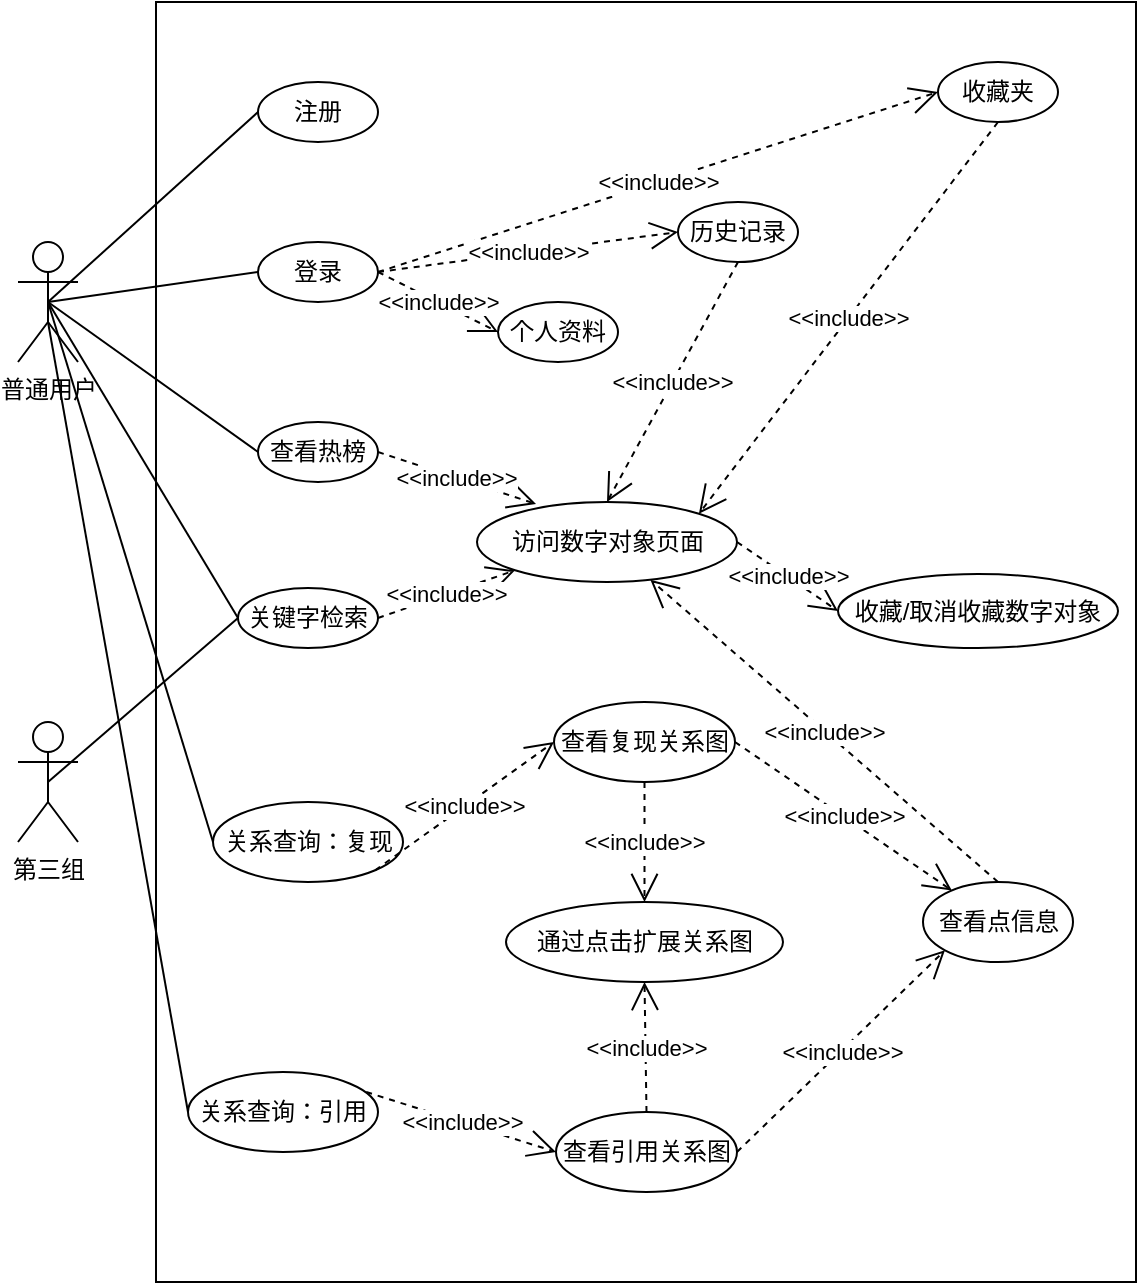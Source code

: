 <mxfile version="21.0.10" type="github">
  <diagram name="第 1 页" id="CPDh3F0OTr8-7Epfm1y_">
    <mxGraphModel dx="954" dy="647" grid="1" gridSize="10" guides="1" tooltips="1" connect="1" arrows="1" fold="1" page="1" pageScale="1" pageWidth="827" pageHeight="1169" math="0" shadow="0">
      <root>
        <mxCell id="0" />
        <mxCell id="1" parent="0" />
        <mxCell id="gbnUb4qAGBUcAGRf-OXF-1" value="" style="rounded=0;whiteSpace=wrap;html=1;" parent="1" vertex="1">
          <mxGeometry x="169" y="10" width="490" height="640" as="geometry" />
        </mxCell>
        <mxCell id="gbnUb4qAGBUcAGRf-OXF-2" value="普通用户" style="shape=umlActor;verticalLabelPosition=bottom;verticalAlign=top;html=1;" parent="1" vertex="1">
          <mxGeometry x="100" y="130" width="30" height="60" as="geometry" />
        </mxCell>
        <mxCell id="gbnUb4qAGBUcAGRf-OXF-9" value="注册" style="ellipse;whiteSpace=wrap;html=1;" parent="1" vertex="1">
          <mxGeometry x="220" y="50" width="60" height="30" as="geometry" />
        </mxCell>
        <mxCell id="gbnUb4qAGBUcAGRf-OXF-10" value="登录" style="ellipse;whiteSpace=wrap;html=1;" parent="1" vertex="1">
          <mxGeometry x="220" y="130" width="60" height="30" as="geometry" />
        </mxCell>
        <mxCell id="gbnUb4qAGBUcAGRf-OXF-11" value="收藏夹" style="ellipse;whiteSpace=wrap;html=1;" parent="1" vertex="1">
          <mxGeometry x="560" y="40" width="60" height="30" as="geometry" />
        </mxCell>
        <mxCell id="gbnUb4qAGBUcAGRf-OXF-12" value="历史记录" style="ellipse;whiteSpace=wrap;html=1;" parent="1" vertex="1">
          <mxGeometry x="430" y="110" width="60" height="30" as="geometry" />
        </mxCell>
        <mxCell id="gbnUb4qAGBUcAGRf-OXF-13" value="个人资料" style="ellipse;whiteSpace=wrap;html=1;" parent="1" vertex="1">
          <mxGeometry x="340" y="160" width="60" height="30" as="geometry" />
        </mxCell>
        <mxCell id="gbnUb4qAGBUcAGRf-OXF-27" value="查看热榜" style="ellipse;whiteSpace=wrap;html=1;" parent="1" vertex="1">
          <mxGeometry x="220" y="220" width="60" height="30" as="geometry" />
        </mxCell>
        <mxCell id="gbnUb4qAGBUcAGRf-OXF-29" value="" style="endArrow=none;html=1;rounded=0;exitX=0.5;exitY=0.5;exitDx=0;exitDy=0;exitPerimeter=0;entryX=0;entryY=0.5;entryDx=0;entryDy=0;" parent="1" source="gbnUb4qAGBUcAGRf-OXF-2" target="gbnUb4qAGBUcAGRf-OXF-9" edge="1">
          <mxGeometry relative="1" as="geometry">
            <mxPoint x="330" y="310" as="sourcePoint" />
            <mxPoint x="490" y="310" as="targetPoint" />
          </mxGeometry>
        </mxCell>
        <mxCell id="gbnUb4qAGBUcAGRf-OXF-32" value="关键字检索" style="ellipse;whiteSpace=wrap;html=1;" parent="1" vertex="1">
          <mxGeometry x="210" y="303" width="70" height="30" as="geometry" />
        </mxCell>
        <mxCell id="gbnUb4qAGBUcAGRf-OXF-33" value="关系查询：复现" style="ellipse;whiteSpace=wrap;html=1;" parent="1" vertex="1">
          <mxGeometry x="197.5" y="410" width="95" height="40" as="geometry" />
        </mxCell>
        <mxCell id="gbnUb4qAGBUcAGRf-OXF-34" value="关系查询：引用" style="ellipse;whiteSpace=wrap;html=1;" parent="1" vertex="1">
          <mxGeometry x="185" y="545" width="95" height="40" as="geometry" />
        </mxCell>
        <mxCell id="gbnUb4qAGBUcAGRf-OXF-35" value="访问数字对象页面" style="ellipse;whiteSpace=wrap;html=1;" parent="1" vertex="1">
          <mxGeometry x="329.5" y="260" width="130" height="40" as="geometry" />
        </mxCell>
        <mxCell id="gbnUb4qAGBUcAGRf-OXF-39" value="收藏/&lt;span style=&quot;white-space: pre;&quot;&gt;取消收藏&lt;/span&gt;数字对象" style="ellipse;whiteSpace=wrap;html=1;" parent="1" vertex="1">
          <mxGeometry x="510" y="296" width="140" height="37" as="geometry" />
        </mxCell>
        <mxCell id="gbnUb4qAGBUcAGRf-OXF-41" value="查看复现关系图" style="ellipse;whiteSpace=wrap;html=1;" parent="1" vertex="1">
          <mxGeometry x="368" y="360" width="90.5" height="40" as="geometry" />
        </mxCell>
        <mxCell id="gbnUb4qAGBUcAGRf-OXF-42" value="查看点信息" style="ellipse;whiteSpace=wrap;html=1;" parent="1" vertex="1">
          <mxGeometry x="552.5" y="450" width="75" height="40" as="geometry" />
        </mxCell>
        <mxCell id="gbnUb4qAGBUcAGRf-OXF-50" value="" style="endArrow=none;html=1;rounded=0;exitX=0.5;exitY=0.5;exitDx=0;exitDy=0;exitPerimeter=0;entryX=0;entryY=0.5;entryDx=0;entryDy=0;" parent="1" source="gbnUb4qAGBUcAGRf-OXF-2" target="gbnUb4qAGBUcAGRf-OXF-10" edge="1">
          <mxGeometry relative="1" as="geometry">
            <mxPoint x="125" y="320" as="sourcePoint" />
            <mxPoint x="230" y="75" as="targetPoint" />
          </mxGeometry>
        </mxCell>
        <mxCell id="gbnUb4qAGBUcAGRf-OXF-51" value="" style="endArrow=none;html=1;rounded=0;exitX=0.5;exitY=0.5;exitDx=0;exitDy=0;exitPerimeter=0;entryX=0;entryY=0.5;entryDx=0;entryDy=0;" parent="1" source="gbnUb4qAGBUcAGRf-OXF-2" target="gbnUb4qAGBUcAGRf-OXF-27" edge="1">
          <mxGeometry relative="1" as="geometry">
            <mxPoint x="135" y="330" as="sourcePoint" />
            <mxPoint x="240" y="85" as="targetPoint" />
          </mxGeometry>
        </mxCell>
        <mxCell id="gbnUb4qAGBUcAGRf-OXF-52" value="" style="endArrow=none;html=1;rounded=0;exitX=0.5;exitY=0.5;exitDx=0;exitDy=0;exitPerimeter=0;entryX=0;entryY=0.5;entryDx=0;entryDy=0;" parent="1" source="gbnUb4qAGBUcAGRf-OXF-2" target="gbnUb4qAGBUcAGRf-OXF-32" edge="1">
          <mxGeometry relative="1" as="geometry">
            <mxPoint x="145" y="340" as="sourcePoint" />
            <mxPoint x="250" y="95" as="targetPoint" />
          </mxGeometry>
        </mxCell>
        <mxCell id="gbnUb4qAGBUcAGRf-OXF-53" value="" style="endArrow=none;html=1;rounded=0;exitX=0.5;exitY=0.5;exitDx=0;exitDy=0;exitPerimeter=0;entryX=0;entryY=0.5;entryDx=0;entryDy=0;" parent="1" source="gbnUb4qAGBUcAGRf-OXF-2" target="gbnUb4qAGBUcAGRf-OXF-33" edge="1">
          <mxGeometry relative="1" as="geometry">
            <mxPoint x="155" y="350" as="sourcePoint" />
            <mxPoint x="260" y="105" as="targetPoint" />
          </mxGeometry>
        </mxCell>
        <mxCell id="gbnUb4qAGBUcAGRf-OXF-54" value="" style="endArrow=none;html=1;rounded=0;exitX=0.5;exitY=0.667;exitDx=0;exitDy=0;exitPerimeter=0;entryX=0;entryY=0.5;entryDx=0;entryDy=0;" parent="1" source="gbnUb4qAGBUcAGRf-OXF-2" target="gbnUb4qAGBUcAGRf-OXF-34" edge="1">
          <mxGeometry relative="1" as="geometry">
            <mxPoint x="165" y="360" as="sourcePoint" />
            <mxPoint x="270" y="115" as="targetPoint" />
          </mxGeometry>
        </mxCell>
        <mxCell id="-1S2Ly6XtDswAiBdCN0C-1" value="&amp;lt;&amp;lt;include&amp;gt;&amp;gt;" style="endArrow=open;endSize=12;dashed=1;html=1;rounded=0;exitX=1;exitY=0.5;exitDx=0;exitDy=0;entryX=0;entryY=0.5;entryDx=0;entryDy=0;" edge="1" parent="1" source="gbnUb4qAGBUcAGRf-OXF-10" target="gbnUb4qAGBUcAGRf-OXF-11">
          <mxGeometry width="160" relative="1" as="geometry">
            <mxPoint x="330" y="330" as="sourcePoint" />
            <mxPoint x="490" y="330" as="targetPoint" />
          </mxGeometry>
        </mxCell>
        <mxCell id="-1S2Ly6XtDswAiBdCN0C-2" value="&amp;lt;&amp;lt;include&amp;gt;&amp;gt;" style="endArrow=open;endSize=12;dashed=1;html=1;rounded=0;exitX=1;exitY=0.5;exitDx=0;exitDy=0;entryX=0;entryY=0.5;entryDx=0;entryDy=0;" edge="1" parent="1" source="gbnUb4qAGBUcAGRf-OXF-10" target="gbnUb4qAGBUcAGRf-OXF-12">
          <mxGeometry width="160" relative="1" as="geometry">
            <mxPoint x="290" y="155" as="sourcePoint" />
            <mxPoint x="570" y="65" as="targetPoint" />
          </mxGeometry>
        </mxCell>
        <mxCell id="-1S2Ly6XtDswAiBdCN0C-3" value="&amp;lt;&amp;lt;include&amp;gt;&amp;gt;" style="endArrow=open;endSize=12;dashed=1;html=1;rounded=0;exitX=1;exitY=0.5;exitDx=0;exitDy=0;entryX=0;entryY=0.5;entryDx=0;entryDy=0;" edge="1" parent="1" source="gbnUb4qAGBUcAGRf-OXF-10" target="gbnUb4qAGBUcAGRf-OXF-13">
          <mxGeometry width="160" relative="1" as="geometry">
            <mxPoint x="300" y="165" as="sourcePoint" />
            <mxPoint x="580" y="75" as="targetPoint" />
          </mxGeometry>
        </mxCell>
        <mxCell id="-1S2Ly6XtDswAiBdCN0C-4" value="&amp;lt;&amp;lt;include&amp;gt;&amp;gt;" style="endArrow=open;endSize=12;dashed=1;html=1;rounded=0;exitX=0.5;exitY=1;exitDx=0;exitDy=0;entryX=0.5;entryY=0;entryDx=0;entryDy=0;" edge="1" parent="1" source="gbnUb4qAGBUcAGRf-OXF-12" target="gbnUb4qAGBUcAGRf-OXF-35">
          <mxGeometry width="160" relative="1" as="geometry">
            <mxPoint x="310" y="175" as="sourcePoint" />
            <mxPoint x="590" y="85" as="targetPoint" />
          </mxGeometry>
        </mxCell>
        <mxCell id="-1S2Ly6XtDswAiBdCN0C-6" value="&amp;lt;&amp;lt;include&amp;gt;&amp;gt;" style="endArrow=open;endSize=12;dashed=1;html=1;rounded=0;exitX=0.5;exitY=1;exitDx=0;exitDy=0;entryX=1;entryY=0;entryDx=0;entryDy=0;" edge="1" parent="1" source="gbnUb4qAGBUcAGRf-OXF-11" target="gbnUb4qAGBUcAGRf-OXF-35">
          <mxGeometry width="160" relative="1" as="geometry">
            <mxPoint x="470" y="150" as="sourcePoint" />
            <mxPoint x="405" y="270" as="targetPoint" />
          </mxGeometry>
        </mxCell>
        <mxCell id="-1S2Ly6XtDswAiBdCN0C-7" value="&amp;lt;&amp;lt;include&amp;gt;&amp;gt;" style="endArrow=open;endSize=12;dashed=1;html=1;rounded=0;exitX=1;exitY=0.5;exitDx=0;exitDy=0;entryX=0.227;entryY=0.025;entryDx=0;entryDy=0;entryPerimeter=0;" edge="1" parent="1" source="gbnUb4qAGBUcAGRf-OXF-27" target="gbnUb4qAGBUcAGRf-OXF-35">
          <mxGeometry width="160" relative="1" as="geometry">
            <mxPoint x="480" y="160" as="sourcePoint" />
            <mxPoint x="415" y="280" as="targetPoint" />
          </mxGeometry>
        </mxCell>
        <mxCell id="-1S2Ly6XtDswAiBdCN0C-8" value="&amp;lt;&amp;lt;include&amp;gt;&amp;gt;" style="endArrow=open;endSize=12;dashed=1;html=1;rounded=0;exitX=1;exitY=0.5;exitDx=0;exitDy=0;entryX=0;entryY=1;entryDx=0;entryDy=0;" edge="1" parent="1" source="gbnUb4qAGBUcAGRf-OXF-32" target="gbnUb4qAGBUcAGRf-OXF-35">
          <mxGeometry width="160" relative="1" as="geometry">
            <mxPoint x="490" y="170" as="sourcePoint" />
            <mxPoint x="425" y="290" as="targetPoint" />
          </mxGeometry>
        </mxCell>
        <mxCell id="-1S2Ly6XtDswAiBdCN0C-11" value="&amp;lt;&amp;lt;include&amp;gt;&amp;gt;" style="endArrow=open;endSize=12;dashed=1;html=1;rounded=0;exitX=1;exitY=0.5;exitDx=0;exitDy=0;entryX=0;entryY=0.5;entryDx=0;entryDy=0;" edge="1" parent="1" source="gbnUb4qAGBUcAGRf-OXF-35" target="gbnUb4qAGBUcAGRf-OXF-39">
          <mxGeometry width="160" relative="1" as="geometry">
            <mxPoint x="310" y="348" as="sourcePoint" />
            <mxPoint x="379" y="324" as="targetPoint" />
          </mxGeometry>
        </mxCell>
        <mxCell id="-1S2Ly6XtDswAiBdCN0C-14" value="&amp;lt;&amp;lt;include&amp;gt;&amp;gt;" style="endArrow=open;endSize=12;dashed=1;html=1;rounded=0;exitX=1;exitY=1;exitDx=0;exitDy=0;entryX=0;entryY=0.5;entryDx=0;entryDy=0;" edge="1" parent="1" source="gbnUb4qAGBUcAGRf-OXF-33" target="gbnUb4qAGBUcAGRf-OXF-41">
          <mxGeometry width="160" relative="1" as="geometry">
            <mxPoint x="480" y="300" as="sourcePoint" />
            <mxPoint x="530" y="335" as="targetPoint" />
          </mxGeometry>
        </mxCell>
        <mxCell id="-1S2Ly6XtDswAiBdCN0C-15" value="&amp;lt;&amp;lt;include&amp;gt;&amp;gt;" style="endArrow=open;endSize=12;dashed=1;html=1;rounded=0;exitX=0.938;exitY=0.25;exitDx=0;exitDy=0;entryX=0;entryY=0.5;entryDx=0;entryDy=0;exitPerimeter=0;" edge="1" parent="1" source="gbnUb4qAGBUcAGRf-OXF-34" target="-1S2Ly6XtDswAiBdCN0C-19">
          <mxGeometry width="160" relative="1" as="geometry">
            <mxPoint x="306" y="454" as="sourcePoint" />
            <mxPoint x="344" y="496" as="targetPoint" />
          </mxGeometry>
        </mxCell>
        <mxCell id="-1S2Ly6XtDswAiBdCN0C-17" value="&amp;lt;&amp;lt;include&amp;gt;&amp;gt;" style="endArrow=open;endSize=12;dashed=1;html=1;rounded=0;exitX=1;exitY=0.5;exitDx=0;exitDy=0;" edge="1" parent="1" source="gbnUb4qAGBUcAGRf-OXF-41" target="gbnUb4qAGBUcAGRf-OXF-42">
          <mxGeometry width="160" relative="1" as="geometry">
            <mxPoint x="455" y="510" as="sourcePoint" />
            <mxPoint x="509" y="566" as="targetPoint" />
          </mxGeometry>
        </mxCell>
        <mxCell id="-1S2Ly6XtDswAiBdCN0C-19" value="查看引用关系图" style="ellipse;whiteSpace=wrap;html=1;" vertex="1" parent="1">
          <mxGeometry x="369" y="565" width="90.5" height="40" as="geometry" />
        </mxCell>
        <mxCell id="-1S2Ly6XtDswAiBdCN0C-23" value="&amp;lt;&amp;lt;include&amp;gt;&amp;gt;" style="endArrow=open;endSize=12;dashed=1;html=1;rounded=0;exitX=1;exitY=0.5;exitDx=0;exitDy=0;entryX=0;entryY=1;entryDx=0;entryDy=0;" edge="1" parent="1" source="-1S2Ly6XtDswAiBdCN0C-19" target="gbnUb4qAGBUcAGRf-OXF-42">
          <mxGeometry width="160" relative="1" as="geometry">
            <mxPoint x="289" y="454" as="sourcePoint" />
            <mxPoint x="378" y="390" as="targetPoint" />
          </mxGeometry>
        </mxCell>
        <mxCell id="-1S2Ly6XtDswAiBdCN0C-24" value="通过点击扩展关系图" style="ellipse;whiteSpace=wrap;html=1;" vertex="1" parent="1">
          <mxGeometry x="344" y="460" width="138.5" height="40" as="geometry" />
        </mxCell>
        <mxCell id="-1S2Ly6XtDswAiBdCN0C-25" value="&amp;lt;&amp;lt;include&amp;gt;&amp;gt;" style="endArrow=open;endSize=12;dashed=1;html=1;rounded=0;exitX=0.5;exitY=0;exitDx=0;exitDy=0;entryX=0.5;entryY=1;entryDx=0;entryDy=0;" edge="1" parent="1" source="-1S2Ly6XtDswAiBdCN0C-19" target="-1S2Ly6XtDswAiBdCN0C-24">
          <mxGeometry width="160" relative="1" as="geometry">
            <mxPoint x="470" y="595" as="sourcePoint" />
            <mxPoint x="573" y="494" as="targetPoint" />
          </mxGeometry>
        </mxCell>
        <mxCell id="-1S2Ly6XtDswAiBdCN0C-26" value="&amp;lt;&amp;lt;include&amp;gt;&amp;gt;" style="endArrow=open;endSize=12;dashed=1;html=1;rounded=0;exitX=0.5;exitY=1;exitDx=0;exitDy=0;entryX=0.5;entryY=0;entryDx=0;entryDy=0;" edge="1" parent="1" source="gbnUb4qAGBUcAGRf-OXF-41" target="-1S2Ly6XtDswAiBdCN0C-24">
          <mxGeometry width="160" relative="1" as="geometry">
            <mxPoint x="480" y="605" as="sourcePoint" />
            <mxPoint x="583" y="504" as="targetPoint" />
          </mxGeometry>
        </mxCell>
        <mxCell id="-1S2Ly6XtDswAiBdCN0C-27" value="&amp;lt;&amp;lt;include&amp;gt;&amp;gt;" style="endArrow=open;endSize=12;dashed=1;html=1;rounded=0;exitX=0.5;exitY=0;exitDx=0;exitDy=0;" edge="1" parent="1" source="gbnUb4qAGBUcAGRf-OXF-42" target="gbnUb4qAGBUcAGRf-OXF-35">
          <mxGeometry width="160" relative="1" as="geometry">
            <mxPoint x="490" y="615" as="sourcePoint" />
            <mxPoint x="593" y="514" as="targetPoint" />
          </mxGeometry>
        </mxCell>
        <mxCell id="-1S2Ly6XtDswAiBdCN0C-28" value="第三组" style="shape=umlActor;verticalLabelPosition=bottom;verticalAlign=top;html=1;" vertex="1" parent="1">
          <mxGeometry x="100" y="370" width="30" height="60" as="geometry" />
        </mxCell>
        <mxCell id="-1S2Ly6XtDswAiBdCN0C-29" value="" style="endArrow=none;html=1;rounded=0;exitX=0.5;exitY=0.5;exitDx=0;exitDy=0;exitPerimeter=0;entryX=0;entryY=0.5;entryDx=0;entryDy=0;" edge="1" parent="1" source="-1S2Ly6XtDswAiBdCN0C-28" target="gbnUb4qAGBUcAGRf-OXF-32">
          <mxGeometry relative="1" as="geometry">
            <mxPoint x="330" y="320" as="sourcePoint" />
            <mxPoint x="490" y="320" as="targetPoint" />
          </mxGeometry>
        </mxCell>
      </root>
    </mxGraphModel>
  </diagram>
</mxfile>
